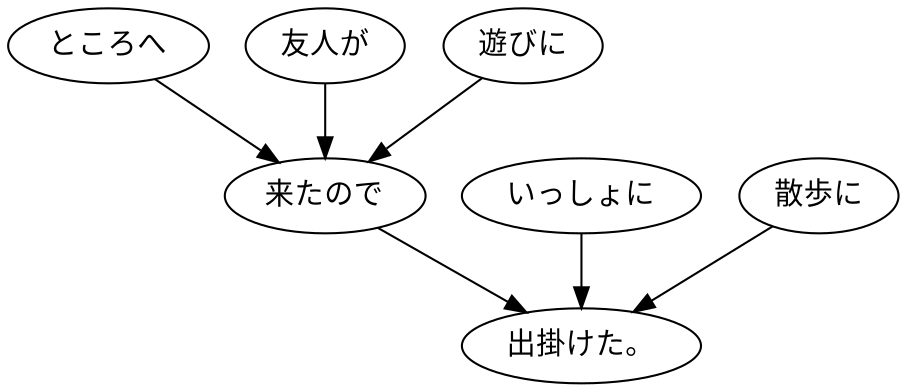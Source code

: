 digraph graph551 {
	node0 [label="ところへ"];
	node1 [label="友人が"];
	node2 [label="遊びに"];
	node3 [label="来たので"];
	node4 [label="いっしょに"];
	node5 [label="散歩に"];
	node6 [label="出掛けた。"];
	node0 -> node3;
	node1 -> node3;
	node2 -> node3;
	node3 -> node6;
	node4 -> node6;
	node5 -> node6;
}
